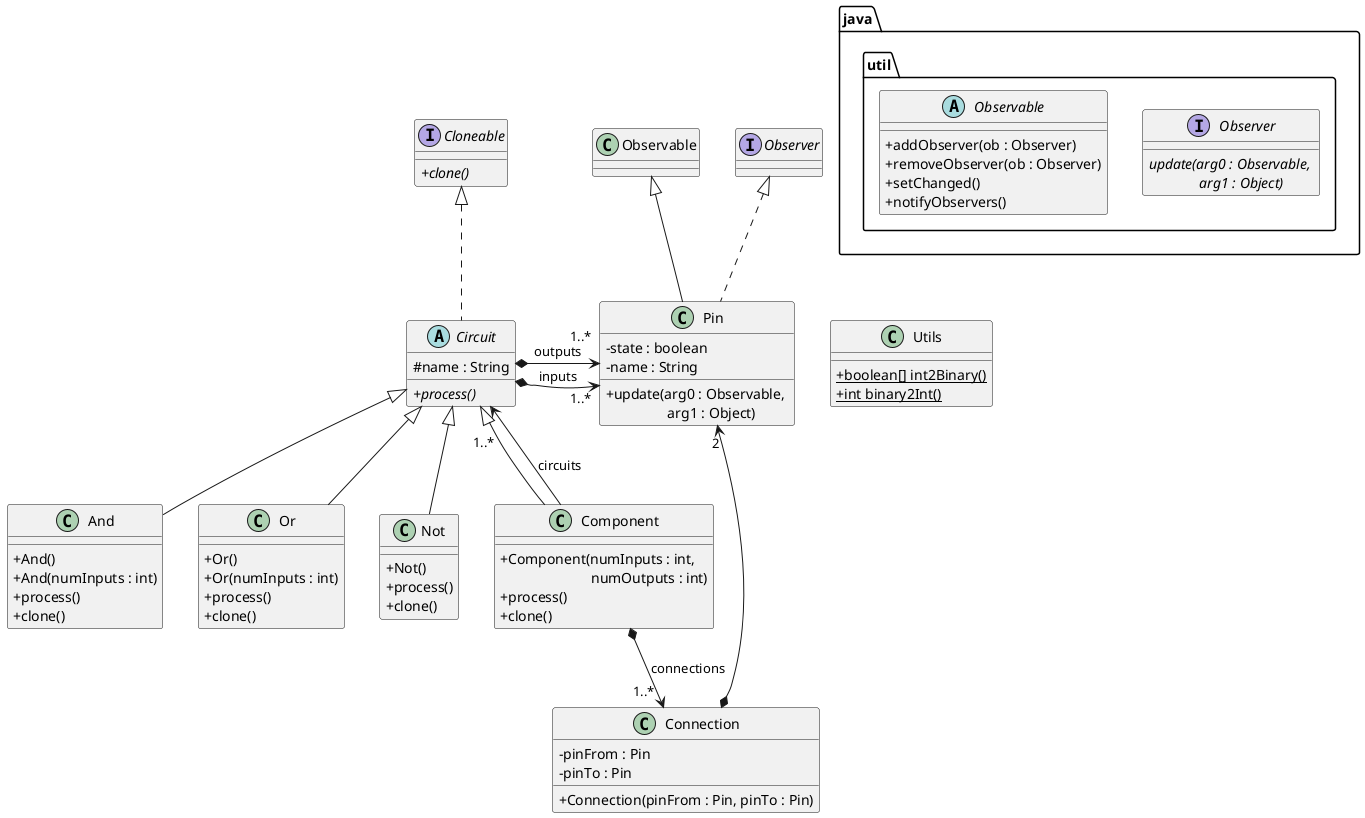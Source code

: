 @startuml

skinparam classAttributeIconSize 0
'skinparam linetype polyline

interface Cloneable {
+ {abstract} clone()
}

abstract class Circuit implements Cloneable {
# name : String
+ {abstract} process()
}

class Component extends Circuit {
+ Component(numInputs : int, \n\t\t\t numOutputs : int)
+ process()
+ clone()
}

class And extends Circuit {
+ And()
+ And(numInputs : int)
+ process()
+ clone()
}

class Or extends Circuit {
+ Or()
+ Or(numInputs : int)
+ process()
+ clone()
}

class Not extends Circuit {
+ Not()
+ process()
+ clone()
}

And -[hidden]right- Or

' put Component to the right of And, Or, Not
Or -right[hidden]-> Component
Not -right[hidden]-> Component
And -right[hidden]-> Component

Component -left-> "\n1..*" Circuit : circuits

'note bottom of Component
'	public void process() {
'		for (Circuit circ : circuits) {
'			circ.process();
'		}
'	}
'end note

package java.util {
  abstract class Observable {
  + addObserver(ob : Observer)
  + removeObserver(ob : Observer)
  + setChanged()
  + notifyObservers()
  }

  interface Observer {
  {abstract} update(arg0 : Observable, \n\t      arg1 : Object)
  }
}

Observable -[hidden]right- Observer

class Pin extends Observable implements Observer {
- state : boolean
- name : String
+ update(arg0 : Observable, \n\t\t arg1 : Object)
}

Circuit *-right-> "1..*\n" Pin : inputs
Circuit *-right-> "1..*\n" Pin : outputs

class Connection {
- pinFrom : Pin
- pinTo : Pin
+ Connection(pinFrom : Pin, pinTo : Pin)
}

Component *-down-> "\t\t\t1..*" Connection : connections
Connection *-up-> "2" Pin

class Utils {
+ {static} boolean[] int2Binary()
+ {static} int binary2Int()
}

Pin -[hidden]right- Utils




@enduml